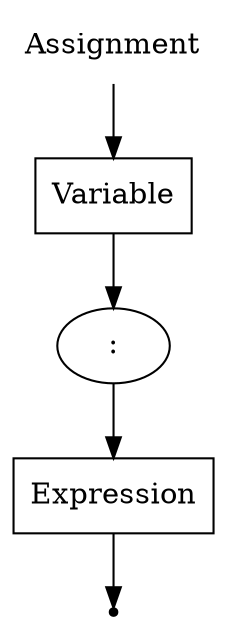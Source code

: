 digraph Assignment {
  start [label="Assignment" shape=plaintext];
  A [label="Variable" shape=box];
  B [label=":" shape=oval];
  C [label="Expression" shape=box];
  end [label="" shape=point];
  start -> A;
  A -> B;
  B -> C;
  C -> end;
}